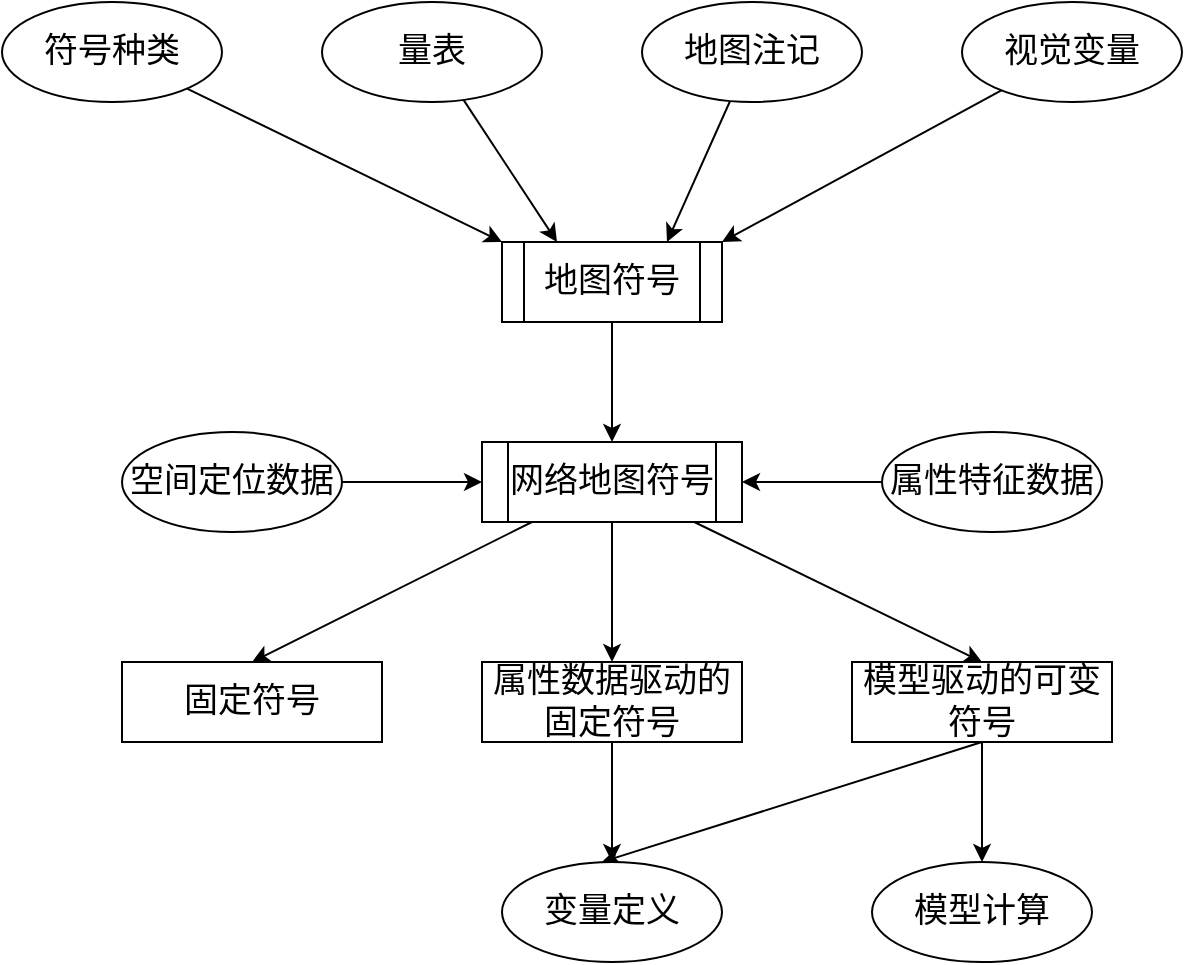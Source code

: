 <mxfile version="15.1.4" type="github">
  <diagram id="XjV__1JWdatNVCvy_JTr" name="Page-1">
    <mxGraphModel dx="782" dy="478" grid="1" gridSize="10" guides="1" tooltips="1" connect="1" arrows="1" fold="1" page="1" pageScale="1" pageWidth="1169" pageHeight="827" math="0" shadow="0">
      <root>
        <mxCell id="0" />
        <mxCell id="1" parent="0" />
        <mxCell id="rKRVLoepuhFDrm0Mbc5T-14" style="rounded=0;orthogonalLoop=1;jettySize=auto;html=1;entryX=0;entryY=0;entryDx=0;entryDy=0;fontSize=17;" edge="1" parent="1" source="rKRVLoepuhFDrm0Mbc5T-1" target="rKRVLoepuhFDrm0Mbc5T-5">
          <mxGeometry relative="1" as="geometry" />
        </mxCell>
        <mxCell id="rKRVLoepuhFDrm0Mbc5T-1" value="符号种类" style="ellipse;whiteSpace=wrap;html=1;fontSize=17;" vertex="1" parent="1">
          <mxGeometry x="160" y="90" width="110" height="50" as="geometry" />
        </mxCell>
        <mxCell id="rKRVLoepuhFDrm0Mbc5T-15" style="edgeStyle=none;rounded=0;orthogonalLoop=1;jettySize=auto;html=1;entryX=0.25;entryY=0;entryDx=0;entryDy=0;fontSize=17;" edge="1" parent="1" source="rKRVLoepuhFDrm0Mbc5T-2" target="rKRVLoepuhFDrm0Mbc5T-5">
          <mxGeometry relative="1" as="geometry" />
        </mxCell>
        <mxCell id="rKRVLoepuhFDrm0Mbc5T-2" value="量表" style="ellipse;whiteSpace=wrap;html=1;fontSize=17;" vertex="1" parent="1">
          <mxGeometry x="320" y="90" width="110" height="50" as="geometry" />
        </mxCell>
        <mxCell id="rKRVLoepuhFDrm0Mbc5T-16" style="edgeStyle=none;rounded=0;orthogonalLoop=1;jettySize=auto;html=1;entryX=0.75;entryY=0;entryDx=0;entryDy=0;fontSize=17;" edge="1" parent="1" source="rKRVLoepuhFDrm0Mbc5T-3" target="rKRVLoepuhFDrm0Mbc5T-5">
          <mxGeometry relative="1" as="geometry" />
        </mxCell>
        <mxCell id="rKRVLoepuhFDrm0Mbc5T-3" value="地图注记" style="ellipse;whiteSpace=wrap;html=1;fontSize=17;" vertex="1" parent="1">
          <mxGeometry x="480" y="90" width="110" height="50" as="geometry" />
        </mxCell>
        <mxCell id="rKRVLoepuhFDrm0Mbc5T-17" style="edgeStyle=none;rounded=0;orthogonalLoop=1;jettySize=auto;html=1;entryX=1;entryY=0;entryDx=0;entryDy=0;fontSize=17;" edge="1" parent="1" source="rKRVLoepuhFDrm0Mbc5T-4" target="rKRVLoepuhFDrm0Mbc5T-5">
          <mxGeometry relative="1" as="geometry" />
        </mxCell>
        <mxCell id="rKRVLoepuhFDrm0Mbc5T-4" value="视觉变量" style="ellipse;whiteSpace=wrap;html=1;fontSize=17;" vertex="1" parent="1">
          <mxGeometry x="640" y="90" width="110" height="50" as="geometry" />
        </mxCell>
        <mxCell id="rKRVLoepuhFDrm0Mbc5T-18" style="edgeStyle=none;rounded=0;orthogonalLoop=1;jettySize=auto;html=1;entryX=0.5;entryY=0;entryDx=0;entryDy=0;fontSize=17;" edge="1" parent="1" source="rKRVLoepuhFDrm0Mbc5T-5" target="rKRVLoepuhFDrm0Mbc5T-6">
          <mxGeometry relative="1" as="geometry" />
        </mxCell>
        <mxCell id="rKRVLoepuhFDrm0Mbc5T-5" value="地图符号" style="shape=process;whiteSpace=wrap;html=1;backgroundOutline=1;fontSize=17;" vertex="1" parent="1">
          <mxGeometry x="410" y="210" width="110" height="40" as="geometry" />
        </mxCell>
        <mxCell id="rKRVLoepuhFDrm0Mbc5T-21" style="edgeStyle=none;rounded=0;orthogonalLoop=1;jettySize=auto;html=1;entryX=0.5;entryY=0;entryDx=0;entryDy=0;fontSize=17;" edge="1" parent="1" source="rKRVLoepuhFDrm0Mbc5T-6" target="rKRVLoepuhFDrm0Mbc5T-10">
          <mxGeometry relative="1" as="geometry" />
        </mxCell>
        <mxCell id="rKRVLoepuhFDrm0Mbc5T-22" style="edgeStyle=none;rounded=0;orthogonalLoop=1;jettySize=auto;html=1;entryX=0.5;entryY=0;entryDx=0;entryDy=0;fontSize=17;" edge="1" parent="1" source="rKRVLoepuhFDrm0Mbc5T-6" target="rKRVLoepuhFDrm0Mbc5T-9">
          <mxGeometry relative="1" as="geometry" />
        </mxCell>
        <mxCell id="rKRVLoepuhFDrm0Mbc5T-23" style="edgeStyle=none;rounded=0;orthogonalLoop=1;jettySize=auto;html=1;entryX=0.5;entryY=0;entryDx=0;entryDy=0;fontSize=17;" edge="1" parent="1" source="rKRVLoepuhFDrm0Mbc5T-6" target="rKRVLoepuhFDrm0Mbc5T-11">
          <mxGeometry relative="1" as="geometry" />
        </mxCell>
        <mxCell id="rKRVLoepuhFDrm0Mbc5T-6" value="网络地图符号" style="shape=process;whiteSpace=wrap;html=1;backgroundOutline=1;fontSize=17;" vertex="1" parent="1">
          <mxGeometry x="400" y="310" width="130" height="40" as="geometry" />
        </mxCell>
        <mxCell id="rKRVLoepuhFDrm0Mbc5T-19" style="edgeStyle=none;rounded=0;orthogonalLoop=1;jettySize=auto;html=1;entryX=0;entryY=0.5;entryDx=0;entryDy=0;fontSize=17;" edge="1" parent="1" source="rKRVLoepuhFDrm0Mbc5T-7" target="rKRVLoepuhFDrm0Mbc5T-6">
          <mxGeometry relative="1" as="geometry" />
        </mxCell>
        <mxCell id="rKRVLoepuhFDrm0Mbc5T-7" value="空间定位数据" style="ellipse;whiteSpace=wrap;html=1;fontSize=17;" vertex="1" parent="1">
          <mxGeometry x="220" y="305" width="110" height="50" as="geometry" />
        </mxCell>
        <mxCell id="rKRVLoepuhFDrm0Mbc5T-20" style="edgeStyle=none;rounded=0;orthogonalLoop=1;jettySize=auto;html=1;entryX=1;entryY=0.5;entryDx=0;entryDy=0;fontSize=17;" edge="1" parent="1" source="rKRVLoepuhFDrm0Mbc5T-8" target="rKRVLoepuhFDrm0Mbc5T-6">
          <mxGeometry relative="1" as="geometry" />
        </mxCell>
        <mxCell id="rKRVLoepuhFDrm0Mbc5T-8" value="属性特征数据" style="ellipse;whiteSpace=wrap;html=1;fontSize=17;" vertex="1" parent="1">
          <mxGeometry x="600" y="305" width="110" height="50" as="geometry" />
        </mxCell>
        <mxCell id="rKRVLoepuhFDrm0Mbc5T-24" style="edgeStyle=none;rounded=0;orthogonalLoop=1;jettySize=auto;html=1;entryX=0.5;entryY=0;entryDx=0;entryDy=0;fontSize=17;" edge="1" parent="1" source="rKRVLoepuhFDrm0Mbc5T-9" target="rKRVLoepuhFDrm0Mbc5T-12">
          <mxGeometry relative="1" as="geometry" />
        </mxCell>
        <mxCell id="rKRVLoepuhFDrm0Mbc5T-9" value="属性数据驱动的固定符号" style="rounded=0;whiteSpace=wrap;html=1;fontSize=17;" vertex="1" parent="1">
          <mxGeometry x="400" y="420" width="130" height="40" as="geometry" />
        </mxCell>
        <mxCell id="rKRVLoepuhFDrm0Mbc5T-10" value="固定符号" style="rounded=0;whiteSpace=wrap;html=1;fontSize=17;" vertex="1" parent="1">
          <mxGeometry x="220" y="420" width="130" height="40" as="geometry" />
        </mxCell>
        <mxCell id="rKRVLoepuhFDrm0Mbc5T-25" style="edgeStyle=none;rounded=0;orthogonalLoop=1;jettySize=auto;html=1;fontSize=17;exitX=0.5;exitY=1;exitDx=0;exitDy=0;" edge="1" parent="1" source="rKRVLoepuhFDrm0Mbc5T-11">
          <mxGeometry relative="1" as="geometry">
            <mxPoint x="460" y="520" as="targetPoint" />
          </mxGeometry>
        </mxCell>
        <mxCell id="rKRVLoepuhFDrm0Mbc5T-26" style="edgeStyle=none;rounded=0;orthogonalLoop=1;jettySize=auto;html=1;entryX=0.5;entryY=0;entryDx=0;entryDy=0;fontSize=17;" edge="1" parent="1" source="rKRVLoepuhFDrm0Mbc5T-11" target="rKRVLoepuhFDrm0Mbc5T-13">
          <mxGeometry relative="1" as="geometry" />
        </mxCell>
        <mxCell id="rKRVLoepuhFDrm0Mbc5T-11" value="模型驱动的可变符号" style="rounded=0;whiteSpace=wrap;html=1;fontSize=17;" vertex="1" parent="1">
          <mxGeometry x="585" y="420" width="130" height="40" as="geometry" />
        </mxCell>
        <mxCell id="rKRVLoepuhFDrm0Mbc5T-12" value="变量定义" style="ellipse;whiteSpace=wrap;html=1;fontSize=17;" vertex="1" parent="1">
          <mxGeometry x="410" y="520" width="110" height="50" as="geometry" />
        </mxCell>
        <mxCell id="rKRVLoepuhFDrm0Mbc5T-13" value="模型计算" style="ellipse;whiteSpace=wrap;html=1;fontSize=17;" vertex="1" parent="1">
          <mxGeometry x="595" y="520" width="110" height="50" as="geometry" />
        </mxCell>
      </root>
    </mxGraphModel>
  </diagram>
</mxfile>

